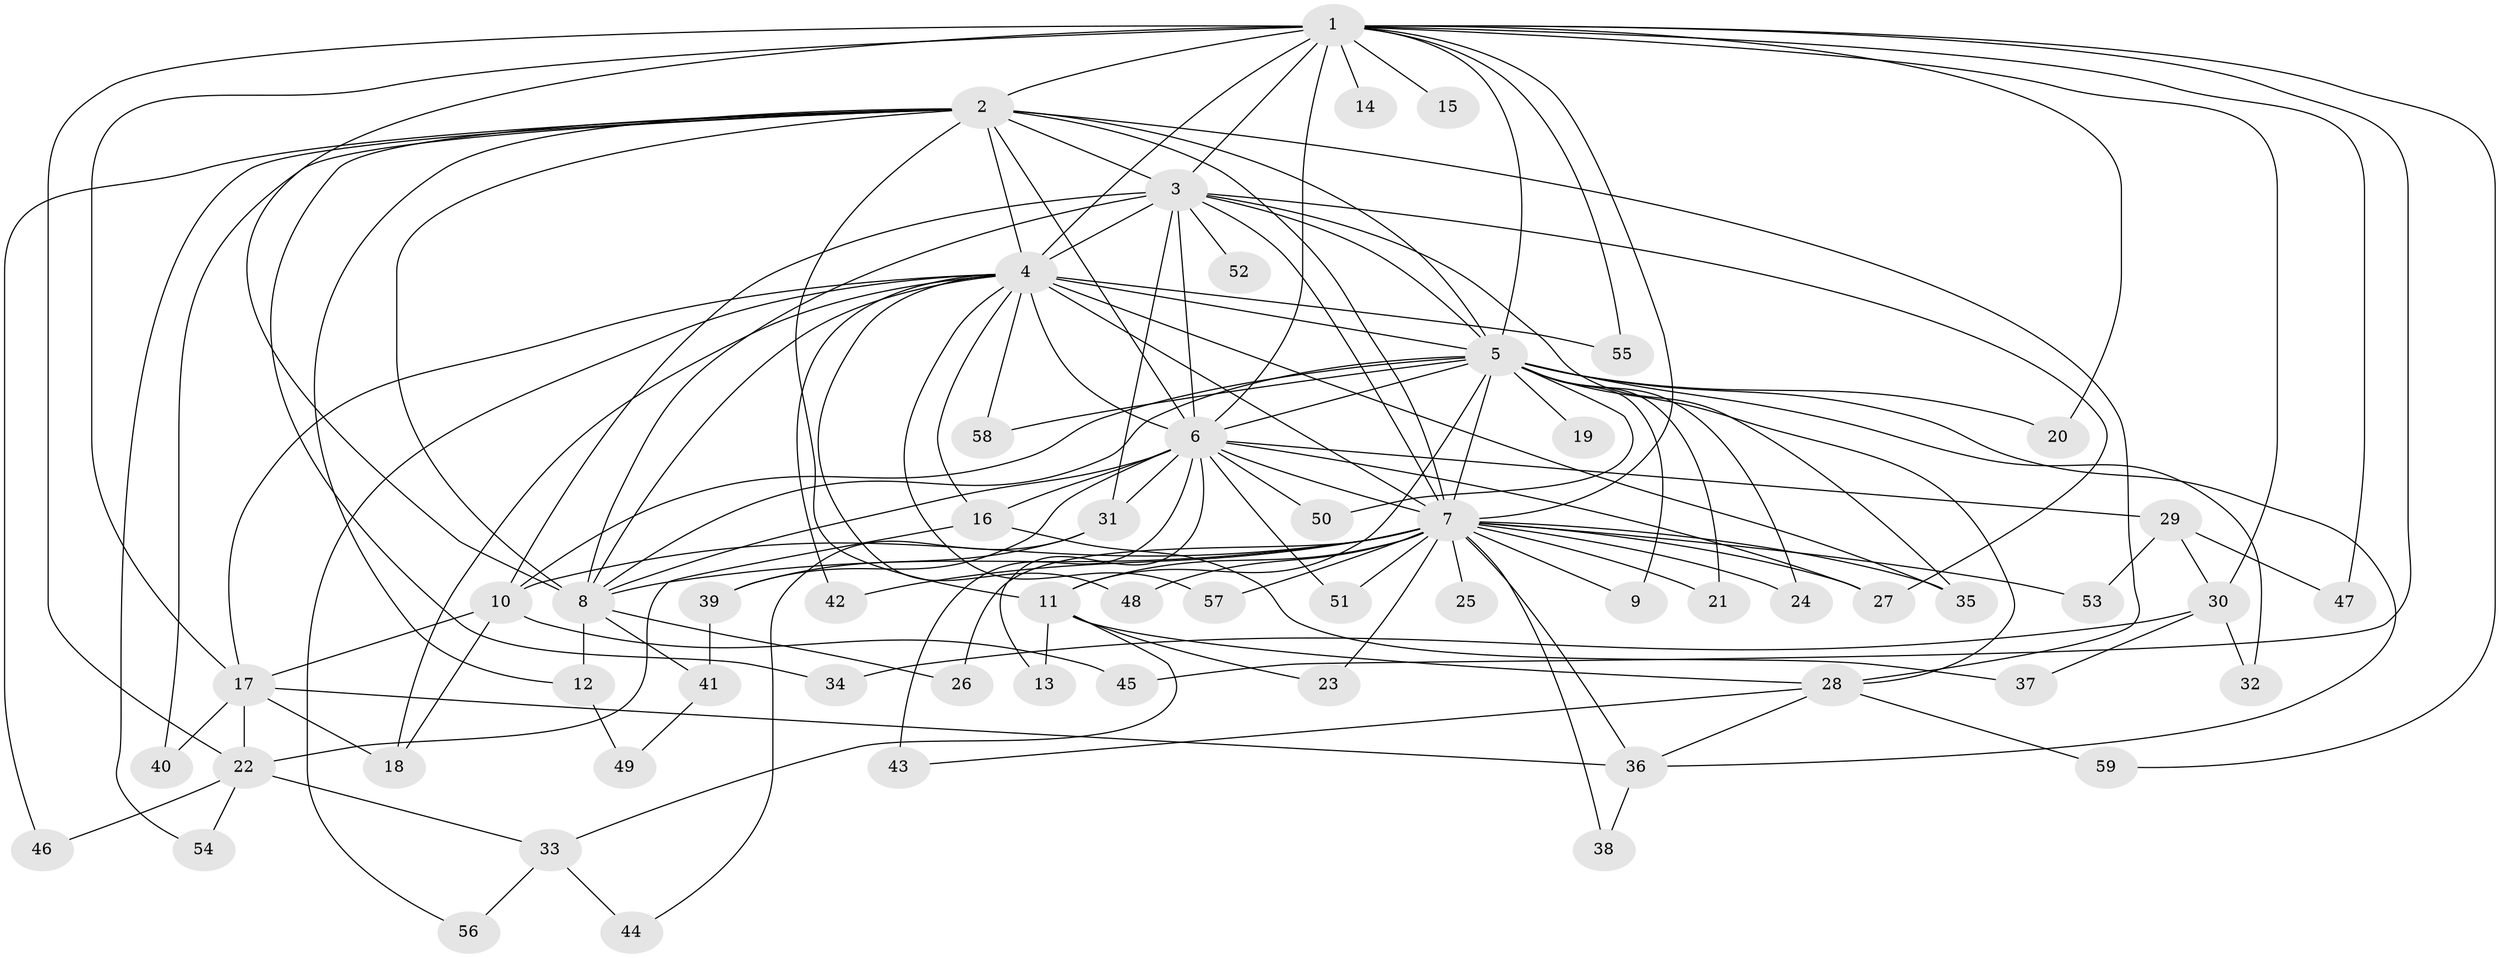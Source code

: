 // original degree distribution, {22: 0.012048192771084338, 17: 0.024096385542168676, 16: 0.024096385542168676, 15: 0.012048192771084338, 24: 0.012048192771084338, 19: 0.012048192771084338, 30: 0.012048192771084338, 13: 0.012048192771084338, 3: 0.10843373493975904, 4: 0.0963855421686747, 5: 0.07228915662650602, 2: 0.5903614457831325, 6: 0.012048192771084338}
// Generated by graph-tools (version 1.1) at 2025/49/03/04/25 22:49:18]
// undirected, 59 vertices, 134 edges
graph export_dot {
  node [color=gray90,style=filled];
  1;
  2;
  3;
  4;
  5;
  6;
  7;
  8;
  9;
  10;
  11;
  12;
  13;
  14;
  15;
  16;
  17;
  18;
  19;
  20;
  21;
  22;
  23;
  24;
  25;
  26;
  27;
  28;
  29;
  30;
  31;
  32;
  33;
  34;
  35;
  36;
  37;
  38;
  39;
  40;
  41;
  42;
  43;
  44;
  45;
  46;
  47;
  48;
  49;
  50;
  51;
  52;
  53;
  54;
  55;
  56;
  57;
  58;
  59;
  1 -- 2 [weight=1.0];
  1 -- 3 [weight=1.0];
  1 -- 4 [weight=2.0];
  1 -- 5 [weight=1.0];
  1 -- 6 [weight=3.0];
  1 -- 7 [weight=1.0];
  1 -- 8 [weight=1.0];
  1 -- 14 [weight=1.0];
  1 -- 15 [weight=1.0];
  1 -- 17 [weight=1.0];
  1 -- 20 [weight=1.0];
  1 -- 22 [weight=1.0];
  1 -- 30 [weight=1.0];
  1 -- 45 [weight=1.0];
  1 -- 47 [weight=1.0];
  1 -- 55 [weight=1.0];
  1 -- 59 [weight=1.0];
  2 -- 3 [weight=1.0];
  2 -- 4 [weight=2.0];
  2 -- 5 [weight=1.0];
  2 -- 6 [weight=3.0];
  2 -- 7 [weight=1.0];
  2 -- 8 [weight=1.0];
  2 -- 11 [weight=1.0];
  2 -- 12 [weight=1.0];
  2 -- 28 [weight=1.0];
  2 -- 34 [weight=1.0];
  2 -- 40 [weight=1.0];
  2 -- 46 [weight=1.0];
  2 -- 54 [weight=1.0];
  3 -- 4 [weight=3.0];
  3 -- 5 [weight=1.0];
  3 -- 6 [weight=2.0];
  3 -- 7 [weight=1.0];
  3 -- 8 [weight=1.0];
  3 -- 10 [weight=1.0];
  3 -- 27 [weight=1.0];
  3 -- 31 [weight=1.0];
  3 -- 35 [weight=1.0];
  3 -- 52 [weight=1.0];
  4 -- 5 [weight=3.0];
  4 -- 6 [weight=4.0];
  4 -- 7 [weight=3.0];
  4 -- 8 [weight=3.0];
  4 -- 16 [weight=1.0];
  4 -- 17 [weight=1.0];
  4 -- 18 [weight=1.0];
  4 -- 35 [weight=1.0];
  4 -- 42 [weight=1.0];
  4 -- 48 [weight=1.0];
  4 -- 55 [weight=1.0];
  4 -- 56 [weight=1.0];
  4 -- 57 [weight=1.0];
  4 -- 58 [weight=1.0];
  5 -- 6 [weight=2.0];
  5 -- 7 [weight=1.0];
  5 -- 8 [weight=1.0];
  5 -- 9 [weight=1.0];
  5 -- 10 [weight=1.0];
  5 -- 11 [weight=2.0];
  5 -- 19 [weight=1.0];
  5 -- 20 [weight=1.0];
  5 -- 21 [weight=1.0];
  5 -- 24 [weight=1.0];
  5 -- 28 [weight=1.0];
  5 -- 32 [weight=1.0];
  5 -- 36 [weight=1.0];
  5 -- 50 [weight=1.0];
  5 -- 58 [weight=1.0];
  6 -- 7 [weight=2.0];
  6 -- 8 [weight=2.0];
  6 -- 13 [weight=1.0];
  6 -- 16 [weight=1.0];
  6 -- 27 [weight=1.0];
  6 -- 29 [weight=1.0];
  6 -- 31 [weight=1.0];
  6 -- 39 [weight=1.0];
  6 -- 43 [weight=2.0];
  6 -- 50 [weight=1.0];
  6 -- 51 [weight=1.0];
  7 -- 8 [weight=1.0];
  7 -- 9 [weight=2.0];
  7 -- 10 [weight=1.0];
  7 -- 11 [weight=1.0];
  7 -- 21 [weight=1.0];
  7 -- 23 [weight=1.0];
  7 -- 24 [weight=1.0];
  7 -- 25 [weight=1.0];
  7 -- 26 [weight=1.0];
  7 -- 27 [weight=1.0];
  7 -- 35 [weight=1.0];
  7 -- 36 [weight=1.0];
  7 -- 38 [weight=1.0];
  7 -- 42 [weight=1.0];
  7 -- 48 [weight=1.0];
  7 -- 51 [weight=1.0];
  7 -- 53 [weight=1.0];
  7 -- 57 [weight=1.0];
  8 -- 12 [weight=1.0];
  8 -- 26 [weight=1.0];
  8 -- 41 [weight=1.0];
  10 -- 17 [weight=1.0];
  10 -- 18 [weight=1.0];
  10 -- 45 [weight=1.0];
  11 -- 13 [weight=1.0];
  11 -- 23 [weight=1.0];
  11 -- 28 [weight=1.0];
  11 -- 33 [weight=1.0];
  12 -- 49 [weight=1.0];
  16 -- 22 [weight=1.0];
  16 -- 37 [weight=1.0];
  17 -- 18 [weight=1.0];
  17 -- 22 [weight=1.0];
  17 -- 36 [weight=1.0];
  17 -- 40 [weight=1.0];
  22 -- 33 [weight=1.0];
  22 -- 46 [weight=1.0];
  22 -- 54 [weight=1.0];
  28 -- 36 [weight=1.0];
  28 -- 43 [weight=1.0];
  28 -- 59 [weight=1.0];
  29 -- 30 [weight=1.0];
  29 -- 47 [weight=1.0];
  29 -- 53 [weight=1.0];
  30 -- 32 [weight=1.0];
  30 -- 34 [weight=1.0];
  30 -- 37 [weight=1.0];
  31 -- 39 [weight=1.0];
  31 -- 44 [weight=1.0];
  33 -- 44 [weight=1.0];
  33 -- 56 [weight=1.0];
  36 -- 38 [weight=1.0];
  39 -- 41 [weight=1.0];
  41 -- 49 [weight=1.0];
}
